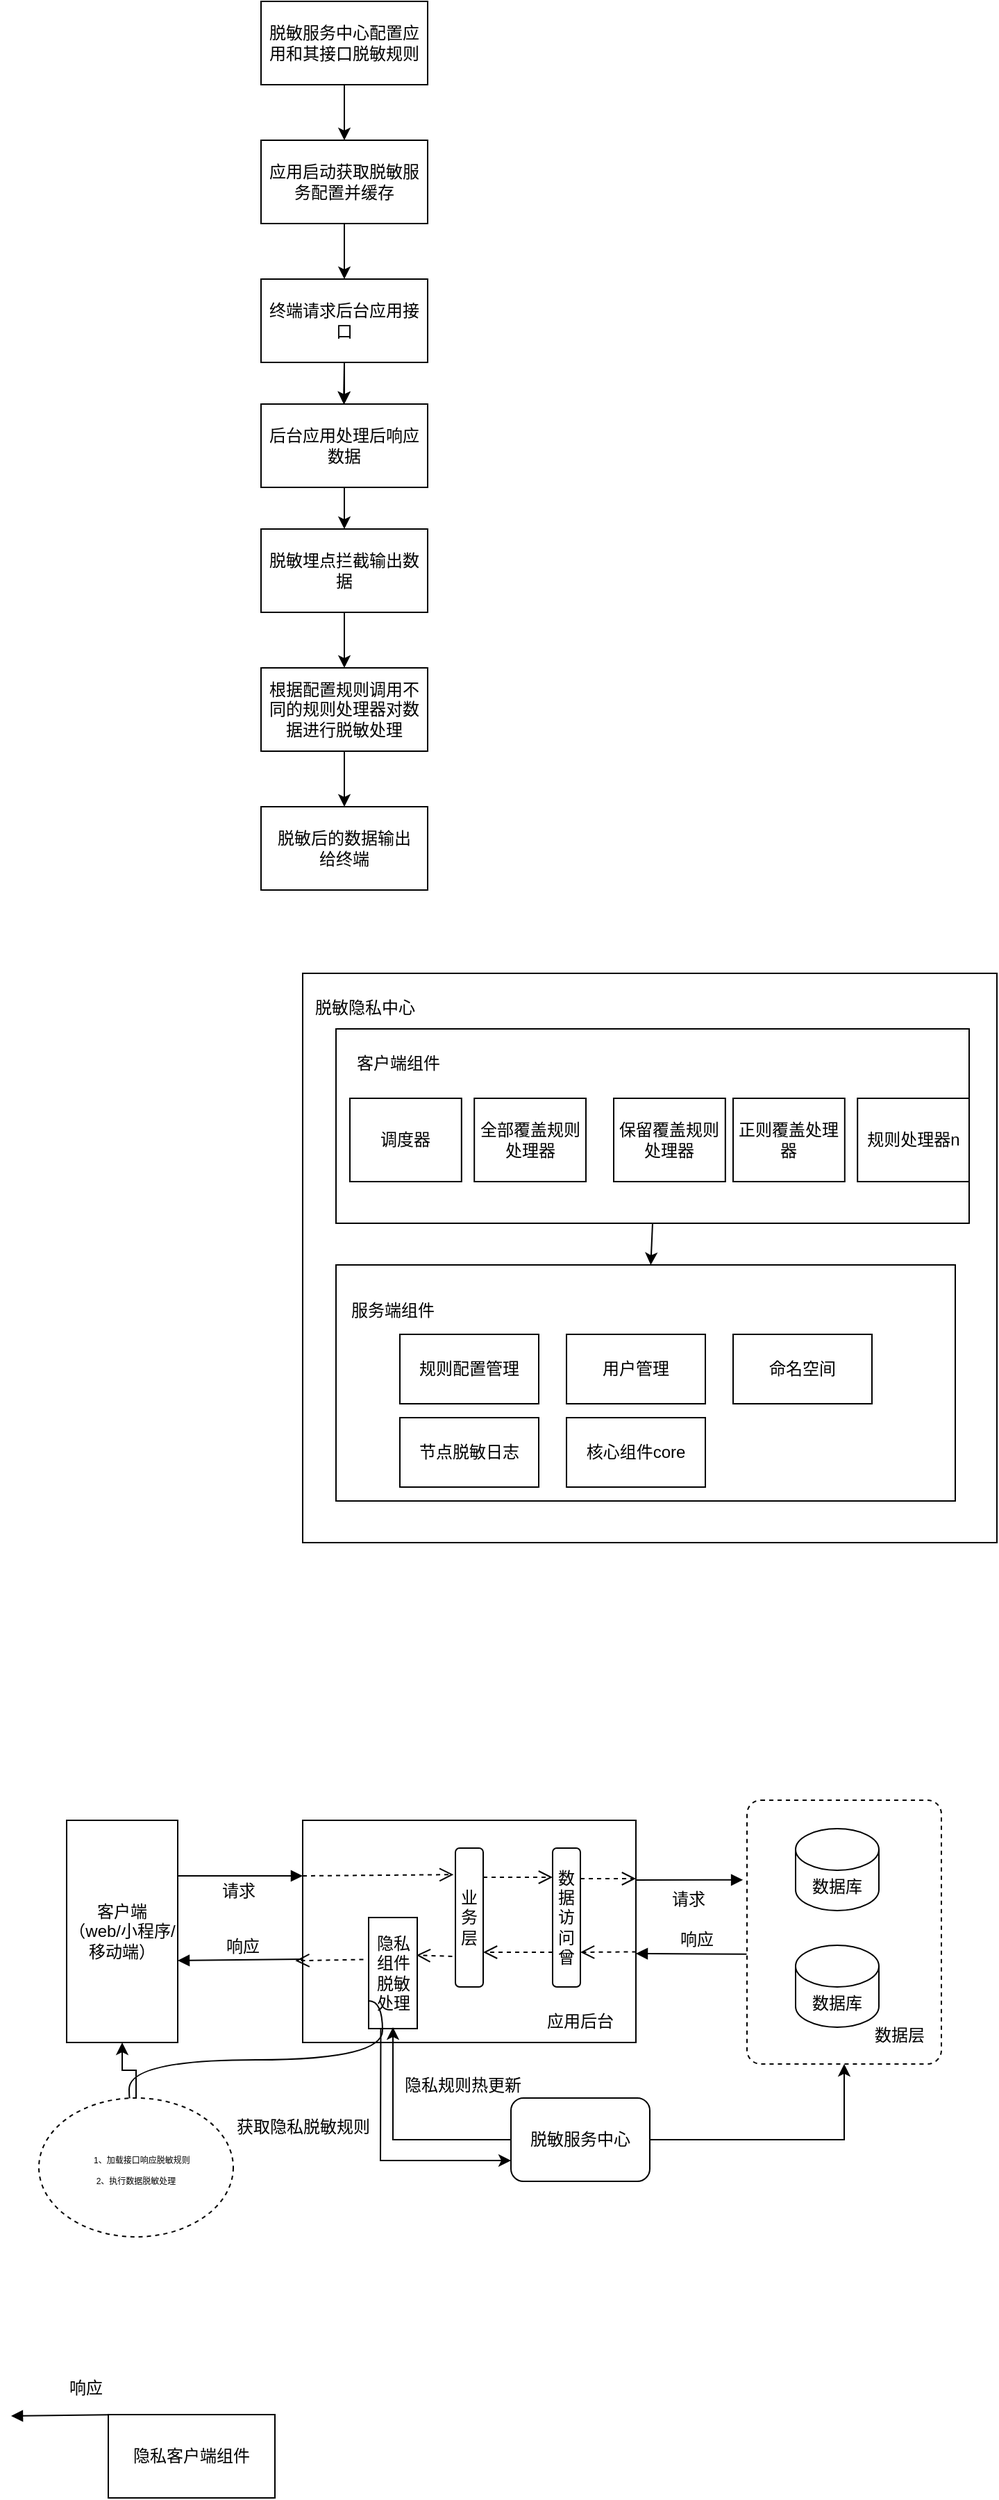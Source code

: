 <mxfile version="21.3.8" type="github">
  <diagram id="FKmcwPwQnrE6T7yel-fw" name="第 1 页">
    <mxGraphModel dx="2400" dy="1921" grid="1" gridSize="10" guides="1" tooltips="1" connect="1" arrows="1" fold="1" page="1" pageScale="1" pageWidth="827" pageHeight="1169" math="0" shadow="0">
      <root>
        <mxCell id="0" />
        <mxCell id="1" parent="0" />
        <mxCell id="97QTXu1RvYZzw_iWVVdc-98" value="" style="rounded=0;whiteSpace=wrap;html=1;strokeColor=default;fontFamily=Helvetica;fontSize=12;fontColor=default;fillColor=default;" vertex="1" parent="1">
          <mxGeometry x="200" y="1300" width="240" height="160" as="geometry" />
        </mxCell>
        <mxCell id="97QTXu1RvYZzw_iWVVdc-23" value="" style="rounded=0;whiteSpace=wrap;html=1;" vertex="1" parent="1">
          <mxGeometry x="200" y="690" width="500" height="410" as="geometry" />
        </mxCell>
        <mxCell id="yDmB5IPuwrGlUXSqtowo-2" value="应用启动获取脱敏服务配置并缓存" style="rounded=0;whiteSpace=wrap;html=1;" parent="1" vertex="1">
          <mxGeometry x="170" y="90" width="120" height="60" as="geometry" />
        </mxCell>
        <mxCell id="yDmB5IPuwrGlUXSqtowo-10" value="" style="edgeStyle=orthogonalEdgeStyle;rounded=0;orthogonalLoop=1;jettySize=auto;html=1;exitX=0.5;exitY=1;exitDx=0;exitDy=0;entryX=0.5;entryY=0;entryDx=0;entryDy=0;" parent="1" source="yDmB5IPuwrGlUXSqtowo-2" target="yDmB5IPuwrGlUXSqtowo-3" edge="1">
          <mxGeometry relative="1" as="geometry">
            <mxPoint x="400" y="210" as="targetPoint" />
          </mxGeometry>
        </mxCell>
        <mxCell id="97QTXu1RvYZzw_iWVVdc-1" value="" style="edgeStyle=orthogonalEdgeStyle;rounded=0;orthogonalLoop=1;jettySize=auto;html=1;" edge="1" parent="1" source="yDmB5IPuwrGlUXSqtowo-3" target="yDmB5IPuwrGlUXSqtowo-4">
          <mxGeometry relative="1" as="geometry" />
        </mxCell>
        <mxCell id="yDmB5IPuwrGlUXSqtowo-3" value="终端请求后台应用接口" style="rounded=0;whiteSpace=wrap;html=1;" parent="1" vertex="1">
          <mxGeometry x="170" y="190" width="120" height="60" as="geometry" />
        </mxCell>
        <mxCell id="yDmB5IPuwrGlUXSqtowo-4" value="后台应用处理后响应数据" style="rounded=0;whiteSpace=wrap;html=1;" parent="1" vertex="1">
          <mxGeometry x="170" y="280" width="120" height="60" as="geometry" />
        </mxCell>
        <mxCell id="yDmB5IPuwrGlUXSqtowo-5" value="脱敏埋点拦截输出数据" style="rounded=0;whiteSpace=wrap;html=1;" parent="1" vertex="1">
          <mxGeometry x="170" y="370" width="120" height="60" as="geometry" />
        </mxCell>
        <mxCell id="yDmB5IPuwrGlUXSqtowo-7" value="根据配置规则调用不同的规则处理器对数据进行脱敏处理" style="rounded=0;whiteSpace=wrap;html=1;" parent="1" vertex="1">
          <mxGeometry x="170" y="470" width="120" height="60" as="geometry" />
        </mxCell>
        <mxCell id="yDmB5IPuwrGlUXSqtowo-8" value="脱敏后的数据输出&lt;br&gt;给终端" style="rounded=0;whiteSpace=wrap;html=1;" parent="1" vertex="1">
          <mxGeometry x="170" y="570" width="120" height="60" as="geometry" />
        </mxCell>
        <mxCell id="yDmB5IPuwrGlUXSqtowo-9" value="" style="endArrow=classic;html=1;rounded=0;" parent="1" edge="1">
          <mxGeometry width="50" height="50" relative="1" as="geometry">
            <mxPoint x="230" y="250" as="sourcePoint" />
            <mxPoint x="229.5" y="280" as="targetPoint" />
          </mxGeometry>
        </mxCell>
        <mxCell id="yDmB5IPuwrGlUXSqtowo-11" value="" style="endArrow=classic;html=1;rounded=0;exitX=0.5;exitY=1;exitDx=0;exitDy=0;entryX=0.5;entryY=0;entryDx=0;entryDy=0;" parent="1" source="yDmB5IPuwrGlUXSqtowo-4" target="yDmB5IPuwrGlUXSqtowo-5" edge="1">
          <mxGeometry width="50" height="50" relative="1" as="geometry">
            <mxPoint x="239.5" y="250" as="sourcePoint" />
            <mxPoint x="370" y="380" as="targetPoint" />
          </mxGeometry>
        </mxCell>
        <mxCell id="yDmB5IPuwrGlUXSqtowo-12" value="" style="endArrow=classic;html=1;rounded=0;entryX=0.5;entryY=0;entryDx=0;entryDy=0;exitX=0.5;exitY=1;exitDx=0;exitDy=0;" parent="1" source="yDmB5IPuwrGlUXSqtowo-5" target="yDmB5IPuwrGlUXSqtowo-7" edge="1">
          <mxGeometry width="50" height="50" relative="1" as="geometry">
            <mxPoint x="370" y="450" as="sourcePoint" />
            <mxPoint x="240" y="380" as="targetPoint" />
          </mxGeometry>
        </mxCell>
        <mxCell id="yDmB5IPuwrGlUXSqtowo-13" value="" style="endArrow=classic;html=1;rounded=0;entryX=0.5;entryY=0;entryDx=0;entryDy=0;exitX=0.5;exitY=1;exitDx=0;exitDy=0;" parent="1" source="yDmB5IPuwrGlUXSqtowo-7" target="yDmB5IPuwrGlUXSqtowo-8" edge="1">
          <mxGeometry width="50" height="50" relative="1" as="geometry">
            <mxPoint x="240" y="440" as="sourcePoint" />
            <mxPoint x="240" y="480" as="targetPoint" />
          </mxGeometry>
        </mxCell>
        <mxCell id="97QTXu1RvYZzw_iWVVdc-11" value="" style="rounded=0;whiteSpace=wrap;html=1;" vertex="1" parent="1">
          <mxGeometry x="224" y="900" width="446" height="170" as="geometry" />
        </mxCell>
        <mxCell id="97QTXu1RvYZzw_iWVVdc-18" value="服务端组件" style="text;html=1;strokeColor=none;fillColor=none;align=center;verticalAlign=middle;whiteSpace=wrap;rounded=0;" vertex="1" parent="1">
          <mxGeometry x="220" y="900" width="90" height="65" as="geometry" />
        </mxCell>
        <mxCell id="97QTXu1RvYZzw_iWVVdc-19" value="" style="group" vertex="1" connectable="0" parent="1">
          <mxGeometry x="224" y="730" width="456" height="140" as="geometry" />
        </mxCell>
        <mxCell id="97QTXu1RvYZzw_iWVVdc-13" value="" style="rounded=0;whiteSpace=wrap;html=1;" vertex="1" parent="97QTXu1RvYZzw_iWVVdc-19">
          <mxGeometry width="456" height="140" as="geometry" />
        </mxCell>
        <mxCell id="97QTXu1RvYZzw_iWVVdc-15" value="客户端组件" style="text;html=1;strokeColor=none;fillColor=none;align=center;verticalAlign=middle;whiteSpace=wrap;rounded=0;" vertex="1" parent="97QTXu1RvYZzw_iWVVdc-19">
          <mxGeometry x="-10" width="109.6" height="50" as="geometry" />
        </mxCell>
        <mxCell id="97QTXu1RvYZzw_iWVVdc-25" value="全部覆盖规则处理器" style="rounded=0;whiteSpace=wrap;html=1;" vertex="1" parent="97QTXu1RvYZzw_iWVVdc-19">
          <mxGeometry x="99.6" y="50" width="80.4" height="60" as="geometry" />
        </mxCell>
        <mxCell id="97QTXu1RvYZzw_iWVVdc-26" value="保留覆盖规则处理器" style="rounded=0;whiteSpace=wrap;html=1;" vertex="1" parent="97QTXu1RvYZzw_iWVVdc-19">
          <mxGeometry x="200" y="50" width="80.4" height="60" as="geometry" />
        </mxCell>
        <mxCell id="97QTXu1RvYZzw_iWVVdc-27" value="规则处理器n" style="rounded=0;whiteSpace=wrap;html=1;" vertex="1" parent="97QTXu1RvYZzw_iWVVdc-19">
          <mxGeometry x="375.6" y="50" width="80.4" height="60" as="geometry" />
        </mxCell>
        <mxCell id="97QTXu1RvYZzw_iWVVdc-28" value="调度器" style="rounded=0;whiteSpace=wrap;html=1;" vertex="1" parent="97QTXu1RvYZzw_iWVVdc-19">
          <mxGeometry x="10.0" y="50" width="80.4" height="60" as="geometry" />
        </mxCell>
        <mxCell id="97QTXu1RvYZzw_iWVVdc-38" value="正则覆盖处理器" style="rounded=0;whiteSpace=wrap;html=1;" vertex="1" parent="97QTXu1RvYZzw_iWVVdc-19">
          <mxGeometry x="286" y="50" width="80.4" height="60" as="geometry" />
        </mxCell>
        <mxCell id="97QTXu1RvYZzw_iWVVdc-20" value="规则配置管理" style="rounded=0;whiteSpace=wrap;html=1;" vertex="1" parent="1">
          <mxGeometry x="270" y="950" width="100" height="50" as="geometry" />
        </mxCell>
        <mxCell id="97QTXu1RvYZzw_iWVVdc-21" value="用户管理" style="rounded=0;whiteSpace=wrap;html=1;" vertex="1" parent="1">
          <mxGeometry x="390" y="950" width="100" height="50" as="geometry" />
        </mxCell>
        <mxCell id="97QTXu1RvYZzw_iWVVdc-22" value="命名空间" style="rounded=0;whiteSpace=wrap;html=1;" vertex="1" parent="1">
          <mxGeometry x="510" y="950" width="100" height="50" as="geometry" />
        </mxCell>
        <mxCell id="97QTXu1RvYZzw_iWVVdc-24" value="脱敏隐私中心" style="text;html=1;strokeColor=none;fillColor=none;align=center;verticalAlign=middle;whiteSpace=wrap;rounded=0;" vertex="1" parent="1">
          <mxGeometry x="190" y="690" width="109.6" height="50" as="geometry" />
        </mxCell>
        <mxCell id="97QTXu1RvYZzw_iWVVdc-29" value="" style="endArrow=classic;html=1;rounded=0;exitX=0.5;exitY=1;exitDx=0;exitDy=0;" edge="1" parent="1" source="97QTXu1RvYZzw_iWVVdc-13" target="97QTXu1RvYZzw_iWVVdc-11">
          <mxGeometry width="50" height="50" relative="1" as="geometry">
            <mxPoint x="60" y="980" as="sourcePoint" />
            <mxPoint x="110" y="930" as="targetPoint" />
          </mxGeometry>
        </mxCell>
        <mxCell id="97QTXu1RvYZzw_iWVVdc-30" value="核心组件core" style="rounded=0;whiteSpace=wrap;html=1;" vertex="1" parent="1">
          <mxGeometry x="390" y="1010" width="100" height="50" as="geometry" />
        </mxCell>
        <mxCell id="97QTXu1RvYZzw_iWVVdc-39" value="节点脱敏日志" style="rounded=0;whiteSpace=wrap;html=1;" vertex="1" parent="1">
          <mxGeometry x="270" y="1010" width="100" height="50" as="geometry" />
        </mxCell>
        <mxCell id="97QTXu1RvYZzw_iWVVdc-40" value="脱敏服务中心配置应用和其接口脱敏规则" style="rounded=0;whiteSpace=wrap;html=1;" vertex="1" parent="1">
          <mxGeometry x="170" y="-10" width="120" height="60" as="geometry" />
        </mxCell>
        <mxCell id="97QTXu1RvYZzw_iWVVdc-41" value="" style="edgeStyle=orthogonalEdgeStyle;rounded=0;orthogonalLoop=1;jettySize=auto;html=1;exitX=0.5;exitY=1;exitDx=0;exitDy=0;entryX=0.5;entryY=0;entryDx=0;entryDy=0;" edge="1" parent="1" source="97QTXu1RvYZzw_iWVVdc-40" target="yDmB5IPuwrGlUXSqtowo-2">
          <mxGeometry relative="1" as="geometry">
            <mxPoint x="240" y="160" as="sourcePoint" />
            <mxPoint x="240" y="200" as="targetPoint" />
          </mxGeometry>
        </mxCell>
        <mxCell id="97QTXu1RvYZzw_iWVVdc-78" value="应用后台" style="text;html=1;strokeColor=none;fillColor=none;align=center;verticalAlign=middle;whiteSpace=wrap;rounded=0;fontSize=12;fontFamily=Helvetica;fontColor=default;" vertex="1" parent="1">
          <mxGeometry x="370" y="1430" width="60" height="30" as="geometry" />
        </mxCell>
        <mxCell id="97QTXu1RvYZzw_iWVVdc-80" value="脱敏服务中心" style="rounded=1;whiteSpace=wrap;html=1;strokeColor=default;fontFamily=Helvetica;fontSize=12;fontColor=default;fillColor=default;" vertex="1" parent="1">
          <mxGeometry x="350" y="1500" width="100" height="60" as="geometry" />
        </mxCell>
        <mxCell id="97QTXu1RvYZzw_iWVVdc-89" value="" style="endArrow=classic;html=1;rounded=0;fontFamily=Helvetica;fontSize=12;fontColor=default;exitX=1;exitY=0.5;exitDx=0;exitDy=0;entryX=0.5;entryY=1;entryDx=0;entryDy=0;" edge="1" parent="1" source="97QTXu1RvYZzw_iWVVdc-80" target="97QTXu1RvYZzw_iWVVdc-82">
          <mxGeometry width="50" height="50" relative="1" as="geometry">
            <mxPoint x="350" y="1390" as="sourcePoint" />
            <mxPoint x="590" y="1470" as="targetPoint" />
            <Array as="points">
              <mxPoint x="590" y="1530" />
            </Array>
          </mxGeometry>
        </mxCell>
        <mxCell id="97QTXu1RvYZzw_iWVVdc-94" value="业务层" style="rounded=1;whiteSpace=wrap;html=1;strokeColor=default;fontFamily=Helvetica;fontSize=12;fontColor=default;fillColor=default;" vertex="1" parent="1">
          <mxGeometry x="310" y="1320" width="20" height="100" as="geometry" />
        </mxCell>
        <mxCell id="97QTXu1RvYZzw_iWVVdc-96" value="客户端&lt;br&gt;（web/小程序/移动端）" style="rounded=0;whiteSpace=wrap;html=1;strokeColor=default;fontFamily=Helvetica;fontSize=12;fontColor=default;fillColor=default;" vertex="1" parent="1">
          <mxGeometry x="30" y="1300" width="80" height="160" as="geometry" />
        </mxCell>
        <mxCell id="97QTXu1RvYZzw_iWVVdc-100" value="请求" style="html=1;verticalAlign=bottom;labelBackgroundColor=none;endArrow=block;endFill=1;endSize=6;align=left;rounded=0;fontFamily=Helvetica;fontSize=12;fontColor=default;exitX=1;exitY=0.25;exitDx=0;exitDy=0;" edge="1" parent="1" source="97QTXu1RvYZzw_iWVVdc-96">
          <mxGeometry x="-0.333" y="-20" relative="1" as="geometry">
            <mxPoint x="450" y="1180" as="sourcePoint" />
            <mxPoint x="200" y="1340" as="targetPoint" />
            <Array as="points">
              <mxPoint x="170" y="1340" />
            </Array>
            <mxPoint as="offset" />
          </mxGeometry>
        </mxCell>
        <mxCell id="97QTXu1RvYZzw_iWVVdc-102" value="请求" style="html=1;verticalAlign=bottom;labelBackgroundColor=none;endArrow=block;endFill=1;endSize=6;align=left;rounded=0;fontFamily=Helvetica;fontSize=12;fontColor=default;entryX=-0.021;entryY=0.302;entryDx=0;entryDy=0;entryPerimeter=0;" edge="1" parent="1" target="97QTXu1RvYZzw_iWVVdc-82">
          <mxGeometry x="-0.396" y="-23" relative="1" as="geometry">
            <mxPoint x="440" y="1343" as="sourcePoint" />
            <mxPoint x="430" y="1337.98" as="targetPoint" />
            <Array as="points" />
            <mxPoint as="offset" />
          </mxGeometry>
        </mxCell>
        <mxCell id="97QTXu1RvYZzw_iWVVdc-103" value="响应" style="html=1;verticalAlign=bottom;labelBackgroundColor=none;endArrow=block;endFill=1;endSize=6;align=left;rounded=0;fontFamily=Helvetica;fontSize=12;fontColor=default;exitX=1;exitY=0.25;exitDx=0;exitDy=0;" edge="1" parent="1">
          <mxGeometry x="-0.003" y="-10" relative="1" as="geometry">
            <mxPoint x="70" y="1728" as="sourcePoint" />
            <mxPoint x="-10" y="1729" as="targetPoint" />
            <Array as="points" />
            <mxPoint y="-1" as="offset" />
          </mxGeometry>
        </mxCell>
        <mxCell id="97QTXu1RvYZzw_iWVVdc-104" value="响应" style="html=1;verticalAlign=bottom;labelBackgroundColor=none;endArrow=block;endFill=1;endSize=6;align=left;rounded=0;fontFamily=Helvetica;fontSize=12;fontColor=default;exitX=-0.002;exitY=0.652;exitDx=0;exitDy=0;exitPerimeter=0;" edge="1" parent="1">
          <mxGeometry x="0.25" y="-1" relative="1" as="geometry">
            <mxPoint x="519.72" y="1396.38" as="sourcePoint" />
            <mxPoint x="440" y="1396" as="targetPoint" />
            <Array as="points" />
            <mxPoint as="offset" />
          </mxGeometry>
        </mxCell>
        <mxCell id="97QTXu1RvYZzw_iWVVdc-105" value="响应" style="html=1;verticalAlign=bottom;labelBackgroundColor=none;endArrow=block;endFill=1;endSize=6;align=left;rounded=0;fontFamily=Helvetica;fontSize=12;fontColor=default;" edge="1" parent="1">
          <mxGeometry x="0.25" y="-1" relative="1" as="geometry">
            <mxPoint x="200" y="1400" as="sourcePoint" />
            <mxPoint x="110" y="1401" as="targetPoint" />
            <Array as="points" />
            <mxPoint as="offset" />
          </mxGeometry>
        </mxCell>
        <mxCell id="97QTXu1RvYZzw_iWVVdc-107" value="隐私组件脱敏处理" style="rounded=0;whiteSpace=wrap;html=1;strokeColor=default;fontFamily=Helvetica;fontSize=12;fontColor=default;fillColor=default;" vertex="1" parent="1">
          <mxGeometry x="247.5" y="1370" width="35" height="80" as="geometry" />
        </mxCell>
        <mxCell id="97QTXu1RvYZzw_iWVVdc-108" value="隐私客户端组件" style="rounded=0;whiteSpace=wrap;html=1;strokeColor=default;fontFamily=Helvetica;fontSize=12;fontColor=default;fillColor=default;" vertex="1" parent="1">
          <mxGeometry x="60" y="1728" width="120" height="60" as="geometry" />
        </mxCell>
        <mxCell id="97QTXu1RvYZzw_iWVVdc-109" value="" style="group" vertex="1" connectable="0" parent="1">
          <mxGeometry x="520" y="1285.5" width="140" height="190" as="geometry" />
        </mxCell>
        <mxCell id="97QTXu1RvYZzw_iWVVdc-82" value="" style="html=1;align=center;verticalAlign=top;rounded=1;absoluteArcSize=1;arcSize=20;dashed=1;whiteSpace=wrap;strokeColor=default;fontFamily=Helvetica;fontSize=12;fontColor=default;fillColor=default;" vertex="1" parent="97QTXu1RvYZzw_iWVVdc-109">
          <mxGeometry width="140" height="190" as="geometry" />
        </mxCell>
        <mxCell id="97QTXu1RvYZzw_iWVVdc-84" value="数据库" style="shape=cylinder3;whiteSpace=wrap;html=1;boundedLbl=1;backgroundOutline=1;size=15;rounded=0;strokeColor=default;fontFamily=Helvetica;fontSize=12;fontColor=default;fillColor=default;" vertex="1" parent="97QTXu1RvYZzw_iWVVdc-109">
          <mxGeometry x="35" y="104.5" width="60" height="59" as="geometry" />
        </mxCell>
        <mxCell id="97QTXu1RvYZzw_iWVVdc-88" value="数据库" style="shape=cylinder3;whiteSpace=wrap;html=1;boundedLbl=1;backgroundOutline=1;size=15;rounded=0;strokeColor=default;fontFamily=Helvetica;fontSize=12;fontColor=default;fillColor=default;" vertex="1" parent="97QTXu1RvYZzw_iWVVdc-109">
          <mxGeometry x="35" y="20.5" width="60" height="59" as="geometry" />
        </mxCell>
        <mxCell id="97QTXu1RvYZzw_iWVVdc-92" value="数据层" style="text;html=1;strokeColor=none;fillColor=none;align=center;verticalAlign=middle;whiteSpace=wrap;rounded=0;fontSize=12;fontFamily=Helvetica;fontColor=default;" vertex="1" parent="97QTXu1RvYZzw_iWVVdc-109">
          <mxGeometry x="80" y="154.5" width="60" height="30" as="geometry" />
        </mxCell>
        <mxCell id="97QTXu1RvYZzw_iWVVdc-110" value="数据访问曾" style="rounded=1;whiteSpace=wrap;html=1;strokeColor=default;fontFamily=Helvetica;fontSize=12;fontColor=default;fillColor=default;" vertex="1" parent="1">
          <mxGeometry x="380" y="1320" width="20" height="100" as="geometry" />
        </mxCell>
        <mxCell id="97QTXu1RvYZzw_iWVVdc-115" value="" style="endArrow=classic;html=1;rounded=0;fontFamily=Helvetica;fontSize=12;fontColor=default;exitX=0.25;exitY=1;exitDx=0;exitDy=0;entryX=0;entryY=0.75;entryDx=0;entryDy=0;" edge="1" parent="1" source="97QTXu1RvYZzw_iWVVdc-107" target="97QTXu1RvYZzw_iWVVdc-80">
          <mxGeometry relative="1" as="geometry">
            <mxPoint x="250" y="1529.58" as="sourcePoint" />
            <mxPoint x="350" y="1529.58" as="targetPoint" />
            <Array as="points">
              <mxPoint x="256" y="1545" />
            </Array>
          </mxGeometry>
        </mxCell>
        <mxCell id="97QTXu1RvYZzw_iWVVdc-116" value="获取隐私脱敏规则" style="edgeLabel;resizable=0;html=1;align=center;verticalAlign=middle;rounded=0;strokeColor=default;fontFamily=Helvetica;fontSize=12;fontColor=default;fillColor=default;" connectable="0" vertex="1" parent="97QTXu1RvYZzw_iWVVdc-115">
          <mxGeometry relative="1" as="geometry">
            <mxPoint x="-56" y="-24" as="offset" />
          </mxGeometry>
        </mxCell>
        <mxCell id="97QTXu1RvYZzw_iWVVdc-124" value="" style="endArrow=open;startArrow=none;endFill=0;startFill=0;endSize=8;html=1;verticalAlign=bottom;dashed=1;labelBackgroundColor=none;rounded=0;fontFamily=Helvetica;fontSize=12;fontColor=default;exitX=1;exitY=0.25;exitDx=0;exitDy=0;entryX=0;entryY=0.25;entryDx=0;entryDy=0;" edge="1" parent="1">
          <mxGeometry width="160" relative="1" as="geometry">
            <mxPoint x="330" y="1341" as="sourcePoint" />
            <mxPoint x="380" y="1341" as="targetPoint" />
          </mxGeometry>
        </mxCell>
        <mxCell id="97QTXu1RvYZzw_iWVVdc-125" value="" style="endArrow=open;startArrow=none;endFill=0;startFill=0;endSize=8;html=1;verticalAlign=bottom;dashed=1;labelBackgroundColor=none;rounded=0;fontFamily=Helvetica;fontSize=12;fontColor=default;exitX=1;exitY=0.25;exitDx=0;exitDy=0;" edge="1" parent="1">
          <mxGeometry width="160" relative="1" as="geometry">
            <mxPoint x="400" y="1342" as="sourcePoint" />
            <mxPoint x="440" y="1342" as="targetPoint" />
          </mxGeometry>
        </mxCell>
        <mxCell id="97QTXu1RvYZzw_iWVVdc-126" value="" style="endArrow=open;startArrow=none;endFill=0;startFill=0;endSize=8;html=1;verticalAlign=bottom;dashed=1;labelBackgroundColor=none;rounded=0;fontFamily=Helvetica;fontSize=12;fontColor=default;entryX=1;entryY=0.75;entryDx=0;entryDy=0;exitX=0;exitY=0.75;exitDx=0;exitDy=0;" edge="1" parent="1" source="97QTXu1RvYZzw_iWVVdc-110" target="97QTXu1RvYZzw_iWVVdc-94">
          <mxGeometry width="160" relative="1" as="geometry">
            <mxPoint x="340" y="1355" as="sourcePoint" />
            <mxPoint x="390" y="1355" as="targetPoint" />
          </mxGeometry>
        </mxCell>
        <mxCell id="97QTXu1RvYZzw_iWVVdc-127" value="" style="endArrow=open;startArrow=none;endFill=0;startFill=0;endSize=8;html=1;verticalAlign=bottom;dashed=1;labelBackgroundColor=none;rounded=0;fontFamily=Helvetica;fontSize=12;fontColor=default;exitX=-0.113;exitY=0.83;exitDx=0;exitDy=0;exitPerimeter=0;entryX=0.981;entryY=0.401;entryDx=0;entryDy=0;entryPerimeter=0;" edge="1" parent="1">
          <mxGeometry width="160" relative="1" as="geometry">
            <mxPoint x="307.74" y="1398" as="sourcePoint" />
            <mxPoint x="281.835" y="1397.08" as="targetPoint" />
          </mxGeometry>
        </mxCell>
        <mxCell id="97QTXu1RvYZzw_iWVVdc-128" value="" style="endArrow=open;startArrow=none;endFill=0;startFill=0;endSize=8;html=1;verticalAlign=bottom;dashed=1;labelBackgroundColor=none;rounded=0;fontFamily=Helvetica;fontSize=12;fontColor=default;exitX=-0.108;exitY=0.378;exitDx=0;exitDy=0;exitPerimeter=0;entryX=-0.022;entryY=0.632;entryDx=0;entryDy=0;entryPerimeter=0;" edge="1" parent="1" source="97QTXu1RvYZzw_iWVVdc-107" target="97QTXu1RvYZzw_iWVVdc-98">
          <mxGeometry width="160" relative="1" as="geometry">
            <mxPoint x="390" y="1405" as="sourcePoint" />
            <mxPoint x="222" y="1401" as="targetPoint" />
          </mxGeometry>
        </mxCell>
        <mxCell id="97QTXu1RvYZzw_iWVVdc-129" value="" style="endArrow=open;startArrow=none;endFill=0;startFill=0;endSize=8;html=1;verticalAlign=bottom;dashed=1;labelBackgroundColor=none;rounded=0;fontFamily=Helvetica;fontSize=12;fontColor=default;entryX=1;entryY=0.75;entryDx=0;entryDy=0;exitX=1.001;exitY=0.592;exitDx=0;exitDy=0;exitPerimeter=0;" edge="1" parent="1" source="97QTXu1RvYZzw_iWVVdc-98" target="97QTXu1RvYZzw_iWVVdc-110">
          <mxGeometry width="160" relative="1" as="geometry">
            <mxPoint x="390" y="1405" as="sourcePoint" />
            <mxPoint x="340" y="1405" as="targetPoint" />
          </mxGeometry>
        </mxCell>
        <mxCell id="97QTXu1RvYZzw_iWVVdc-130" value="" style="endArrow=open;startArrow=none;endFill=0;startFill=0;endSize=8;html=1;verticalAlign=bottom;dashed=1;labelBackgroundColor=none;rounded=0;fontFamily=Helvetica;fontSize=12;fontColor=default;exitX=0;exitY=0.25;exitDx=0;exitDy=0;entryX=-0.067;entryY=0.191;entryDx=0;entryDy=0;entryPerimeter=0;" edge="1" parent="1" source="97QTXu1RvYZzw_iWVVdc-98" target="97QTXu1RvYZzw_iWVVdc-94">
          <mxGeometry width="160" relative="1" as="geometry">
            <mxPoint x="340" y="1355" as="sourcePoint" />
            <mxPoint x="390" y="1355" as="targetPoint" />
          </mxGeometry>
        </mxCell>
        <mxCell id="97QTXu1RvYZzw_iWVVdc-131" value="" style="endArrow=classic;html=1;rounded=0;fontFamily=Helvetica;fontSize=12;fontColor=default;exitX=0;exitY=0.5;exitDx=0;exitDy=0;entryX=0.5;entryY=1;entryDx=0;entryDy=0;" edge="1" parent="1" source="97QTXu1RvYZzw_iWVVdc-80">
          <mxGeometry relative="1" as="geometry">
            <mxPoint x="350" y="1514" as="sourcePoint" />
            <mxPoint x="265" y="1449" as="targetPoint" />
            <Array as="points">
              <mxPoint x="265" y="1530" />
            </Array>
          </mxGeometry>
        </mxCell>
        <mxCell id="97QTXu1RvYZzw_iWVVdc-132" value="隐私规则热更新" style="edgeLabel;resizable=0;html=1;align=center;verticalAlign=middle;rounded=0;strokeColor=default;fontFamily=Helvetica;fontSize=12;fontColor=default;fillColor=default;" connectable="0" vertex="1" parent="97QTXu1RvYZzw_iWVVdc-131">
          <mxGeometry relative="1" as="geometry">
            <mxPoint x="48" y="-39" as="offset" />
          </mxGeometry>
        </mxCell>
        <mxCell id="97QTXu1RvYZzw_iWVVdc-136" value="" style="edgeStyle=entityRelationEdgeStyle;startArrow=none;endArrow=none;segment=10;curved=1;sourcePerimeterSpacing=0;targetPerimeterSpacing=0;rounded=0;fontFamily=Helvetica;fontSize=12;fontColor=default;exitX=0;exitY=0.75;exitDx=0;exitDy=0;" edge="1" parent="1" source="97QTXu1RvYZzw_iWVVdc-107">
          <mxGeometry relative="1" as="geometry">
            <mxPoint x="270" y="1682" as="sourcePoint" />
            <mxPoint x="85" y="1515" as="targetPoint" />
          </mxGeometry>
        </mxCell>
        <mxCell id="97QTXu1RvYZzw_iWVVdc-138" value="" style="edgeStyle=orthogonalEdgeStyle;rounded=0;orthogonalLoop=1;jettySize=auto;html=1;fontFamily=Helvetica;fontSize=12;fontColor=default;" edge="1" parent="1" source="97QTXu1RvYZzw_iWVVdc-137" target="97QTXu1RvYZzw_iWVVdc-96">
          <mxGeometry relative="1" as="geometry" />
        </mxCell>
        <mxCell id="97QTXu1RvYZzw_iWVVdc-137" value="&lt;font style=&quot;font-size: 6px;&quot;&gt;&amp;nbsp; &amp;nbsp; &amp;nbsp;1、加载接口响应脱敏规则&lt;br&gt;2、执行数据脱敏处理&lt;/font&gt;" style="ellipse;whiteSpace=wrap;html=1;align=center;dashed=1;rounded=0;strokeColor=default;fontFamily=Helvetica;fontSize=12;fontColor=default;fillColor=default;" vertex="1" parent="1">
          <mxGeometry x="10" y="1500" width="140" height="100" as="geometry" />
        </mxCell>
      </root>
    </mxGraphModel>
  </diagram>
</mxfile>
